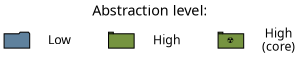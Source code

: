 # placeholders:
#   2,1
#   #000000

digraph G {
    dpi = 150;
    rankdir = TB;
    ranksep=0.1;
    #TBbalance = min;
    ratio=compress;
    size="2,1";

    node [
        style="filled",
        fontname="Munson",
        fontcolor="#000000",
        margin="0.2,0.0",
        fontsize=14,
        width=1.0,
        height=.5,
    ];
    edge [style="invis"];

    legend_title [shape=plain,fillcolor="none",label="Abstraction level:"];
    node [fontsize=12];
    
    subgraph ceter {
        rank=sink;
        icon_low [shape=folder,label="",fillcolor="#5f819d",width=.35,height=.2]
        legend_low [shape=plain,fillcolor="none",label="Low"];
        icon_high [shape=tab,label="",fillcolor="#769440",width=.35,height=.2];
        legend_high [shape=plain,fillcolor="none",label="High"];
        icon_core [shape=tab,label="☢️"fontname="Ubuntu",fillcolor="#769440",width=.35,height=.2,fixedsize=1,fontsize=8];
        legend_core [label="High\n(core)",shape=plain,fillcolor=none];
        
        edge [constraint=0,minlen=0];
        icon_low -> legend_low  [];
        icon_high -> legend_high [];
        icon_core -> legend_core [];
        
        edge [constraint=1,minlen=2];
        legend_low -> icon_high[];
        legend_high -> icon_core [];

    }
    
    legend_title -> {icon_low} [constraint=0, minlen=3]
}
